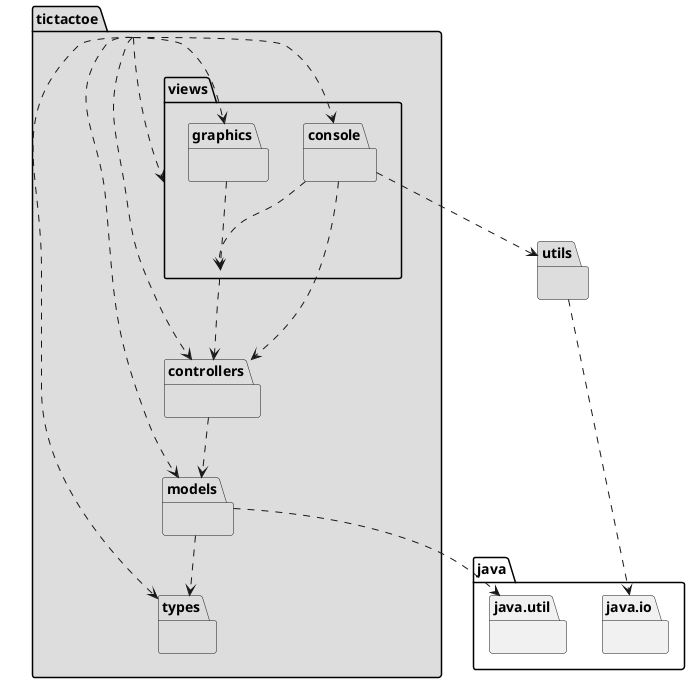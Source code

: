 @startuml arquitectura
package tictactoe #DDDDDD { }
tictactoe .down.> tictactoe.models
tictactoe .down.> tictactoe.views.console
tictactoe .down.> tictactoe.views.graphics
tictactoe .down.> tictactoe.controllers
tictactoe .down.> tictactoe.views
tictactoe .down.> tictactoe.types

package tictactoe.controllers #DDDDDD { }
tictactoe.controllers .down.> tictactoe.models

package tictactoe.models #DDDDDD { }
tictactoe.models .down.> tictactoe.types
package tictactoe.types #DDDDDD { }
package java.util{ }
tictactoe.models .down.> java.util

package utils #DDDDDD { }
package java.io{ }
utils .down.> java.io

package tictactoe.views #DDDDDD { }
tictactoe.views .down.> tictactoe.controllers

package tictactoe.views.console #DDDDDD { }
tictactoe.views.console .down.> tictactoe.views
tictactoe.views.console .down.> tictactoe.controllers
tictactoe.views.console .down.> utils

package tictactoe.views.graphics #DDDDDD { }
tictactoe.views.graphics .down.> tictactoe.views

@enduml
